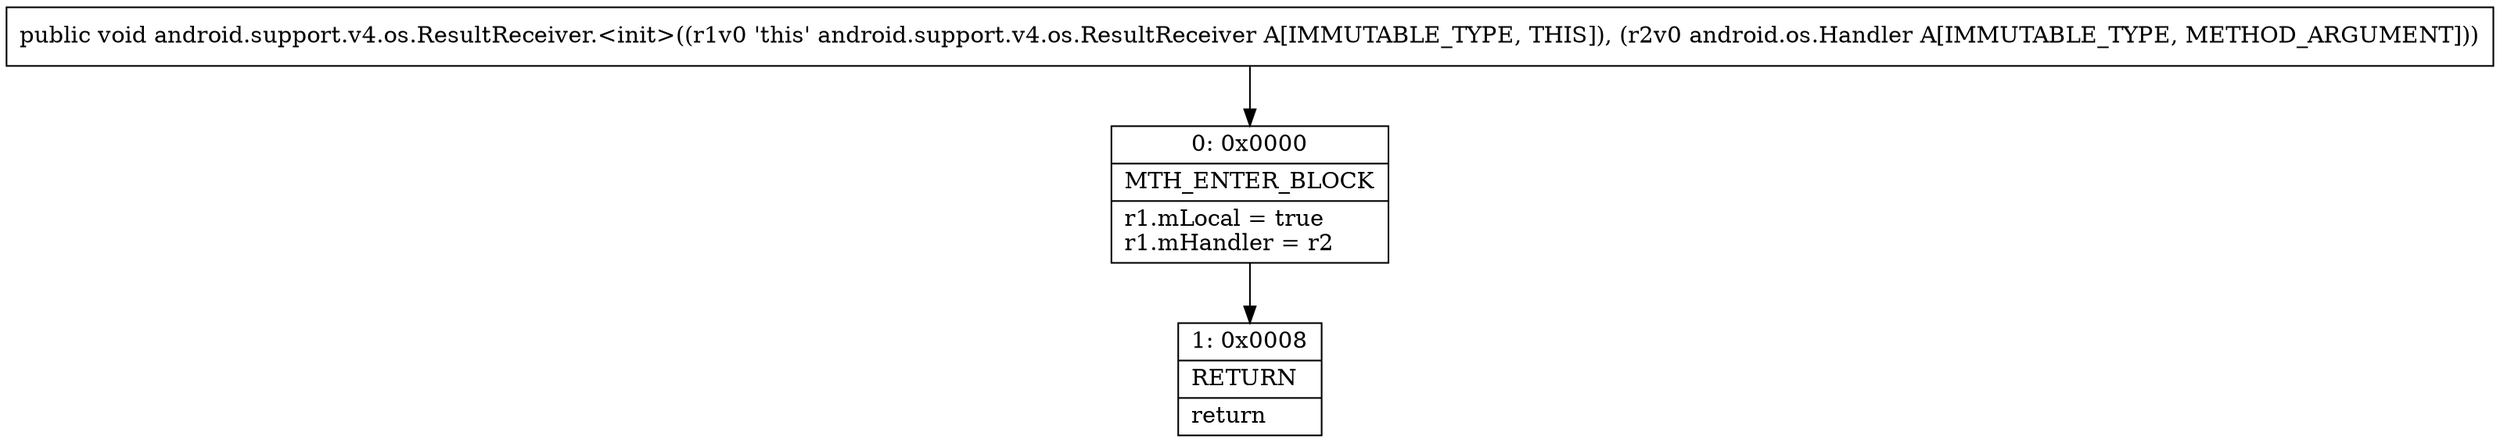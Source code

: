 digraph "CFG forandroid.support.v4.os.ResultReceiver.\<init\>(Landroid\/os\/Handler;)V" {
Node_0 [shape=record,label="{0\:\ 0x0000|MTH_ENTER_BLOCK\l|r1.mLocal = true\lr1.mHandler = r2\l}"];
Node_1 [shape=record,label="{1\:\ 0x0008|RETURN\l|return\l}"];
MethodNode[shape=record,label="{public void android.support.v4.os.ResultReceiver.\<init\>((r1v0 'this' android.support.v4.os.ResultReceiver A[IMMUTABLE_TYPE, THIS]), (r2v0 android.os.Handler A[IMMUTABLE_TYPE, METHOD_ARGUMENT])) }"];
MethodNode -> Node_0;
Node_0 -> Node_1;
}

